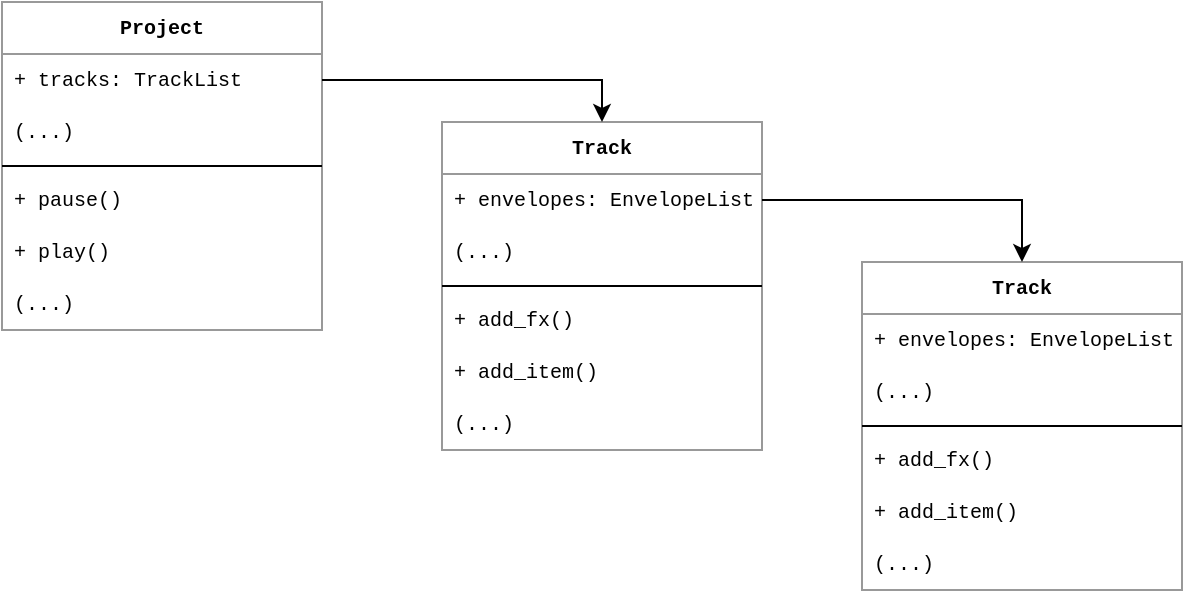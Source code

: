 <mxfile version="18.1.3" type="github">
  <diagram id="sMZX5P1vSprjXvG-rG8t" name="Page-1">
    <mxGraphModel dx="1185" dy="614" grid="1" gridSize="10" guides="1" tooltips="1" connect="1" arrows="1" fold="1" page="1" pageScale="1" pageWidth="1600" pageHeight="900" math="0" shadow="0">
      <root>
        <mxCell id="0" />
        <mxCell id="1" parent="0" />
        <mxCell id="qVY9ymrthlbNjDORqtvA-42" value="Project" style="swimlane;fontStyle=1;align=center;verticalAlign=top;childLayout=stackLayout;horizontal=1;startSize=26;horizontalStack=0;resizeParent=1;resizeParentMax=0;resizeLast=0;collapsible=1;marginBottom=0;fontFamily=Courier New;fontSize=10;strokeColor=#999999;" vertex="1" parent="1">
          <mxGeometry x="130" y="170" width="160" height="164" as="geometry" />
        </mxCell>
        <mxCell id="qVY9ymrthlbNjDORqtvA-43" value="+ tracks: TrackList" style="text;strokeColor=none;fillColor=none;align=left;verticalAlign=top;spacingLeft=4;spacingRight=4;overflow=hidden;rotatable=0;points=[[0,0.5],[1,0.5]];portConstraint=eastwest;fontFamily=Courier New;fontSize=10;" vertex="1" parent="qVY9ymrthlbNjDORqtvA-42">
          <mxGeometry y="26" width="160" height="26" as="geometry" />
        </mxCell>
        <mxCell id="qVY9ymrthlbNjDORqtvA-46" value="(...)" style="text;strokeColor=none;fillColor=none;align=left;verticalAlign=top;spacingLeft=4;spacingRight=4;overflow=hidden;rotatable=0;points=[[0,0.5],[1,0.5]];portConstraint=eastwest;fontFamily=Courier New;fontSize=10;" vertex="1" parent="qVY9ymrthlbNjDORqtvA-42">
          <mxGeometry y="52" width="160" height="26" as="geometry" />
        </mxCell>
        <mxCell id="qVY9ymrthlbNjDORqtvA-44" value="" style="line;strokeWidth=1;fillColor=none;align=left;verticalAlign=middle;spacingTop=-1;spacingLeft=3;spacingRight=3;rotatable=0;labelPosition=right;points=[];portConstraint=eastwest;fontFamily=Courier New;fontSize=10;" vertex="1" parent="qVY9ymrthlbNjDORqtvA-42">
          <mxGeometry y="78" width="160" height="8" as="geometry" />
        </mxCell>
        <mxCell id="qVY9ymrthlbNjDORqtvA-47" value="+ pause()" style="text;strokeColor=none;fillColor=none;align=left;verticalAlign=top;spacingLeft=4;spacingRight=4;overflow=hidden;rotatable=0;points=[[0,0.5],[1,0.5]];portConstraint=eastwest;fontFamily=Courier New;fontSize=10;" vertex="1" parent="qVY9ymrthlbNjDORqtvA-42">
          <mxGeometry y="86" width="160" height="26" as="geometry" />
        </mxCell>
        <mxCell id="qVY9ymrthlbNjDORqtvA-45" value="+ play()" style="text;strokeColor=none;fillColor=none;align=left;verticalAlign=top;spacingLeft=4;spacingRight=4;overflow=hidden;rotatable=0;points=[[0,0.5],[1,0.5]];portConstraint=eastwest;fontFamily=Courier New;fontSize=10;" vertex="1" parent="qVY9ymrthlbNjDORqtvA-42">
          <mxGeometry y="112" width="160" height="26" as="geometry" />
        </mxCell>
        <mxCell id="qVY9ymrthlbNjDORqtvA-48" value="(...)" style="text;strokeColor=none;fillColor=none;align=left;verticalAlign=top;spacingLeft=4;spacingRight=4;overflow=hidden;rotatable=0;points=[[0,0.5],[1,0.5]];portConstraint=eastwest;fontFamily=Courier New;fontSize=10;" vertex="1" parent="qVY9ymrthlbNjDORqtvA-42">
          <mxGeometry y="138" width="160" height="26" as="geometry" />
        </mxCell>
        <mxCell id="qVY9ymrthlbNjDORqtvA-49" value="Track" style="swimlane;fontStyle=1;align=center;verticalAlign=top;childLayout=stackLayout;horizontal=1;startSize=26;horizontalStack=0;resizeParent=1;resizeParentMax=0;resizeLast=0;collapsible=1;marginBottom=0;fontFamily=Courier New;fontSize=10;strokeColor=#999999;" vertex="1" parent="1">
          <mxGeometry x="350" y="230" width="160" height="164" as="geometry" />
        </mxCell>
        <mxCell id="qVY9ymrthlbNjDORqtvA-50" value="+ envelopes: EnvelopeList" style="text;strokeColor=none;fillColor=none;align=left;verticalAlign=top;spacingLeft=4;spacingRight=4;overflow=hidden;rotatable=0;points=[[0,0.5],[1,0.5]];portConstraint=eastwest;fontFamily=Courier New;fontSize=10;" vertex="1" parent="qVY9ymrthlbNjDORqtvA-49">
          <mxGeometry y="26" width="160" height="26" as="geometry" />
        </mxCell>
        <mxCell id="qVY9ymrthlbNjDORqtvA-51" value="(...)" style="text;strokeColor=none;fillColor=none;align=left;verticalAlign=top;spacingLeft=4;spacingRight=4;overflow=hidden;rotatable=0;points=[[0,0.5],[1,0.5]];portConstraint=eastwest;fontFamily=Courier New;fontSize=10;" vertex="1" parent="qVY9ymrthlbNjDORqtvA-49">
          <mxGeometry y="52" width="160" height="26" as="geometry" />
        </mxCell>
        <mxCell id="qVY9ymrthlbNjDORqtvA-52" value="" style="line;strokeWidth=1;fillColor=none;align=left;verticalAlign=middle;spacingTop=-1;spacingLeft=3;spacingRight=3;rotatable=0;labelPosition=right;points=[];portConstraint=eastwest;fontFamily=Courier New;fontSize=10;" vertex="1" parent="qVY9ymrthlbNjDORqtvA-49">
          <mxGeometry y="78" width="160" height="8" as="geometry" />
        </mxCell>
        <mxCell id="qVY9ymrthlbNjDORqtvA-53" value="+ add_fx()" style="text;strokeColor=none;fillColor=none;align=left;verticalAlign=top;spacingLeft=4;spacingRight=4;overflow=hidden;rotatable=0;points=[[0,0.5],[1,0.5]];portConstraint=eastwest;fontFamily=Courier New;fontSize=10;" vertex="1" parent="qVY9ymrthlbNjDORqtvA-49">
          <mxGeometry y="86" width="160" height="26" as="geometry" />
        </mxCell>
        <mxCell id="qVY9ymrthlbNjDORqtvA-54" value="+ add_item()" style="text;strokeColor=none;fillColor=none;align=left;verticalAlign=top;spacingLeft=4;spacingRight=4;overflow=hidden;rotatable=0;points=[[0,0.5],[1,0.5]];portConstraint=eastwest;fontFamily=Courier New;fontSize=10;" vertex="1" parent="qVY9ymrthlbNjDORqtvA-49">
          <mxGeometry y="112" width="160" height="26" as="geometry" />
        </mxCell>
        <mxCell id="qVY9ymrthlbNjDORqtvA-55" value="(...)" style="text;strokeColor=none;fillColor=none;align=left;verticalAlign=top;spacingLeft=4;spacingRight=4;overflow=hidden;rotatable=0;points=[[0,0.5],[1,0.5]];portConstraint=eastwest;fontFamily=Courier New;fontSize=10;" vertex="1" parent="qVY9ymrthlbNjDORqtvA-49">
          <mxGeometry y="138" width="160" height="26" as="geometry" />
        </mxCell>
        <mxCell id="qVY9ymrthlbNjDORqtvA-56" style="edgeStyle=orthogonalEdgeStyle;rounded=0;orthogonalLoop=1;jettySize=auto;html=1;exitX=1;exitY=0.5;exitDx=0;exitDy=0;entryX=0.5;entryY=0;entryDx=0;entryDy=0;fontFamily=Courier New;fontSize=10;" edge="1" parent="1" source="qVY9ymrthlbNjDORqtvA-43" target="qVY9ymrthlbNjDORqtvA-49">
          <mxGeometry relative="1" as="geometry" />
        </mxCell>
        <mxCell id="qVY9ymrthlbNjDORqtvA-57" value="Track" style="swimlane;fontStyle=1;align=center;verticalAlign=top;childLayout=stackLayout;horizontal=1;startSize=26;horizontalStack=0;resizeParent=1;resizeParentMax=0;resizeLast=0;collapsible=1;marginBottom=0;fontFamily=Courier New;fontSize=10;strokeColor=#999999;" vertex="1" parent="1">
          <mxGeometry x="560" y="300" width="160" height="164" as="geometry" />
        </mxCell>
        <mxCell id="qVY9ymrthlbNjDORqtvA-58" value="+ envelopes: EnvelopeList" style="text;strokeColor=none;fillColor=none;align=left;verticalAlign=top;spacingLeft=4;spacingRight=4;overflow=hidden;rotatable=0;points=[[0,0.5],[1,0.5]];portConstraint=eastwest;fontFamily=Courier New;fontSize=10;" vertex="1" parent="qVY9ymrthlbNjDORqtvA-57">
          <mxGeometry y="26" width="160" height="26" as="geometry" />
        </mxCell>
        <mxCell id="qVY9ymrthlbNjDORqtvA-59" value="(...)" style="text;strokeColor=none;fillColor=none;align=left;verticalAlign=top;spacingLeft=4;spacingRight=4;overflow=hidden;rotatable=0;points=[[0,0.5],[1,0.5]];portConstraint=eastwest;fontFamily=Courier New;fontSize=10;" vertex="1" parent="qVY9ymrthlbNjDORqtvA-57">
          <mxGeometry y="52" width="160" height="26" as="geometry" />
        </mxCell>
        <mxCell id="qVY9ymrthlbNjDORqtvA-60" value="" style="line;strokeWidth=1;fillColor=none;align=left;verticalAlign=middle;spacingTop=-1;spacingLeft=3;spacingRight=3;rotatable=0;labelPosition=right;points=[];portConstraint=eastwest;fontFamily=Courier New;fontSize=10;" vertex="1" parent="qVY9ymrthlbNjDORqtvA-57">
          <mxGeometry y="78" width="160" height="8" as="geometry" />
        </mxCell>
        <mxCell id="qVY9ymrthlbNjDORqtvA-61" value="+ add_fx()" style="text;strokeColor=none;fillColor=none;align=left;verticalAlign=top;spacingLeft=4;spacingRight=4;overflow=hidden;rotatable=0;points=[[0,0.5],[1,0.5]];portConstraint=eastwest;fontFamily=Courier New;fontSize=10;" vertex="1" parent="qVY9ymrthlbNjDORqtvA-57">
          <mxGeometry y="86" width="160" height="26" as="geometry" />
        </mxCell>
        <mxCell id="qVY9ymrthlbNjDORqtvA-62" value="+ add_item()" style="text;strokeColor=none;fillColor=none;align=left;verticalAlign=top;spacingLeft=4;spacingRight=4;overflow=hidden;rotatable=0;points=[[0,0.5],[1,0.5]];portConstraint=eastwest;fontFamily=Courier New;fontSize=10;" vertex="1" parent="qVY9ymrthlbNjDORqtvA-57">
          <mxGeometry y="112" width="160" height="26" as="geometry" />
        </mxCell>
        <mxCell id="qVY9ymrthlbNjDORqtvA-63" value="(...)" style="text;strokeColor=none;fillColor=none;align=left;verticalAlign=top;spacingLeft=4;spacingRight=4;overflow=hidden;rotatable=0;points=[[0,0.5],[1,0.5]];portConstraint=eastwest;fontFamily=Courier New;fontSize=10;" vertex="1" parent="qVY9ymrthlbNjDORqtvA-57">
          <mxGeometry y="138" width="160" height="26" as="geometry" />
        </mxCell>
        <mxCell id="qVY9ymrthlbNjDORqtvA-64" style="edgeStyle=orthogonalEdgeStyle;rounded=0;orthogonalLoop=1;jettySize=auto;html=1;exitX=1;exitY=0.5;exitDx=0;exitDy=0;fontFamily=Courier New;fontSize=10;entryX=0.5;entryY=0;entryDx=0;entryDy=0;" edge="1" parent="1" source="qVY9ymrthlbNjDORqtvA-50" target="qVY9ymrthlbNjDORqtvA-57">
          <mxGeometry relative="1" as="geometry">
            <mxPoint x="580" y="260" as="targetPoint" />
          </mxGeometry>
        </mxCell>
      </root>
    </mxGraphModel>
  </diagram>
</mxfile>
